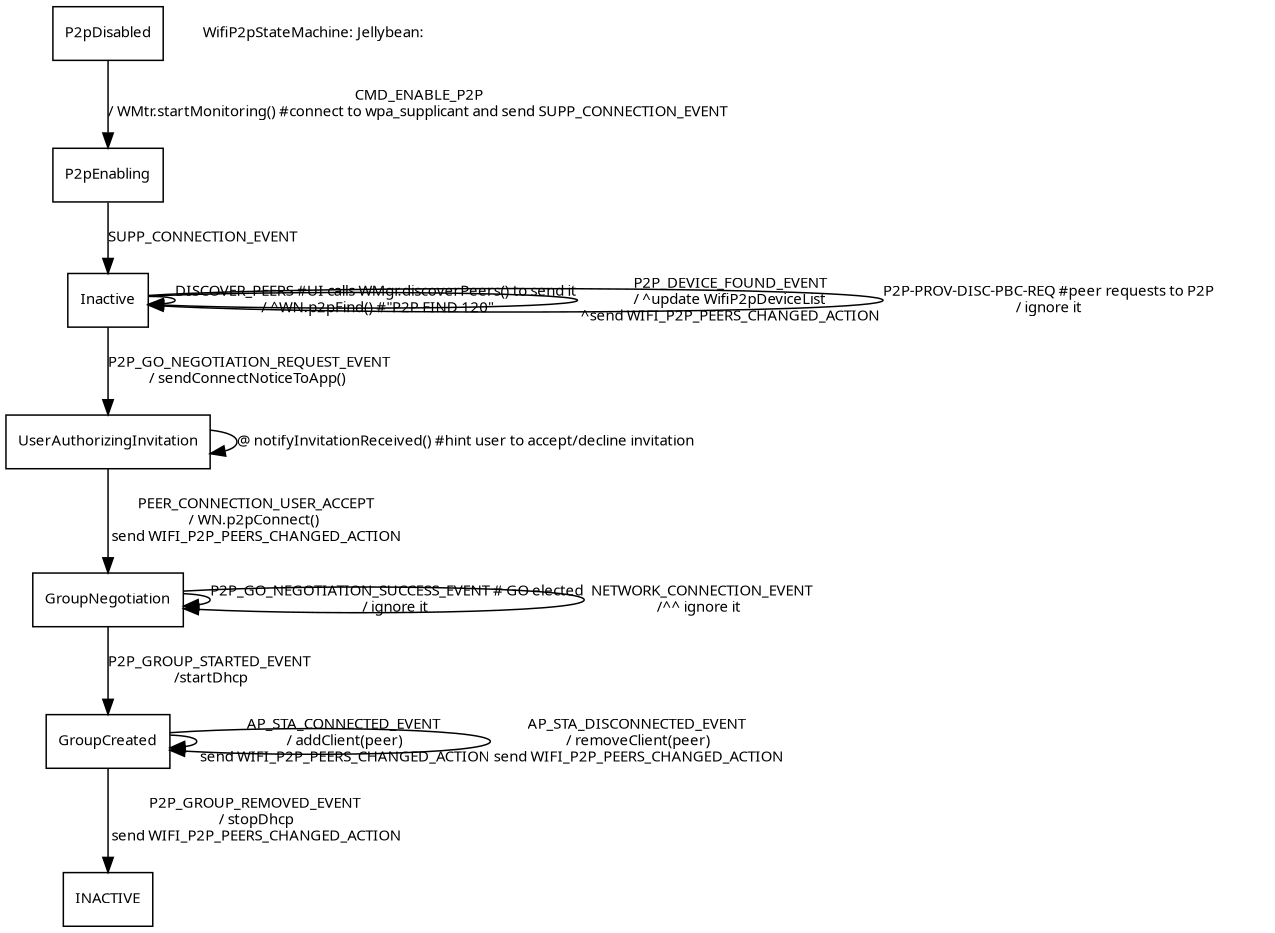 
digraph automata_0 {
	size = "8.5, 11";
	fontname = "Microsoft YaHei";
	fontsize = 15;
        rotate = 180;
	node [shape = record, fontname = "Microsoft YaHei", fontsize = 10];
	edge [fontname = "Microsoft YaHei", fontsize = 10];
	P2pDisabled -> P2pEnabling[ label = "CMD_ENABLE_P2P\n/ WMtr.startMonitoring() #connect to wpa_supplicant and send SUPP_CONNECTION_EVENT " ];
	P2pEnabling -> Inactive[ label = "SUPP_CONNECTION_EVENT " ];
	Inactive -> Inactive[ label = "DISCOVER_PEERS #UI calls WMgr.discoverPeers() to send it\n / ^WN.p2pFind() #\"P2P FIND 120\"" ];
	Inactive -> Inactive[ label = "P2P_DEVICE_FOUND_EVENT\n/ ^update WifiP2pDeviceList\n ^send WIFI_P2P_PEERS_CHANGED_ACTION " ];
	Inactive -> Inactive[ label = "P2P-PROV-DISC-PBC-REQ #peer requests to P2P\n/ ignore it" ];
	Inactive -> UserAuthorizingInvitation[ label = "P2P_GO_NEGOTIATION_REQUEST_EVENT\n/ sendConnectNoticeToApp() " ];
	UserAuthorizingInvitation-> UserAuthorizingInvitation[ label = "@ notifyInvitationReceived() #hint user to accept/decline invitation " ];
	UserAuthorizingInvitation-> GroupNegotiation[ label = "PEER_CONNECTION_USER_ACCEPT\n/ WN.p2pConnect() \n send WIFI_P2P_PEERS_CHANGED_ACTION " ];
	GroupNegotiation -> GroupNegotiation[ label = "P2P_GO_NEGOTIATION_SUCCESS_EVENT # GO elected\n/ ignore it " ];
	GroupNegotiation -> GroupNegotiation[ label = "  NETWORK_CONNECTION_EVENT\n /^^ ignore it " ];
	GroupNegotiation -> GroupCreated[ label = "P2P_GROUP_STARTED_EVENT\n /startDhcp" ];
	GroupCreated -> GroupCreated[ label = "AP_STA_CONNECTED_EVENT\n / addClient(peer)\n send WIFI_P2P_PEERS_CHANGED_ACTION" ];
	GroupCreated -> GroupCreated[ label = "AP_STA_DISCONNECTED_EVENT\n / removeClient(peer)\n send WIFI_P2P_PEERS_CHANGED_ACTION" ];
	GroupCreated -> INACTIVE[ label = "P2P_GROUP_REMOVED_EVENT\n / stopDhcp\n send WIFI_P2P_PEERS_CHANGED_ACTION" ];
	"WifiP2pStateMachine: Jellybean:" [ shape = plaintext ]; }

